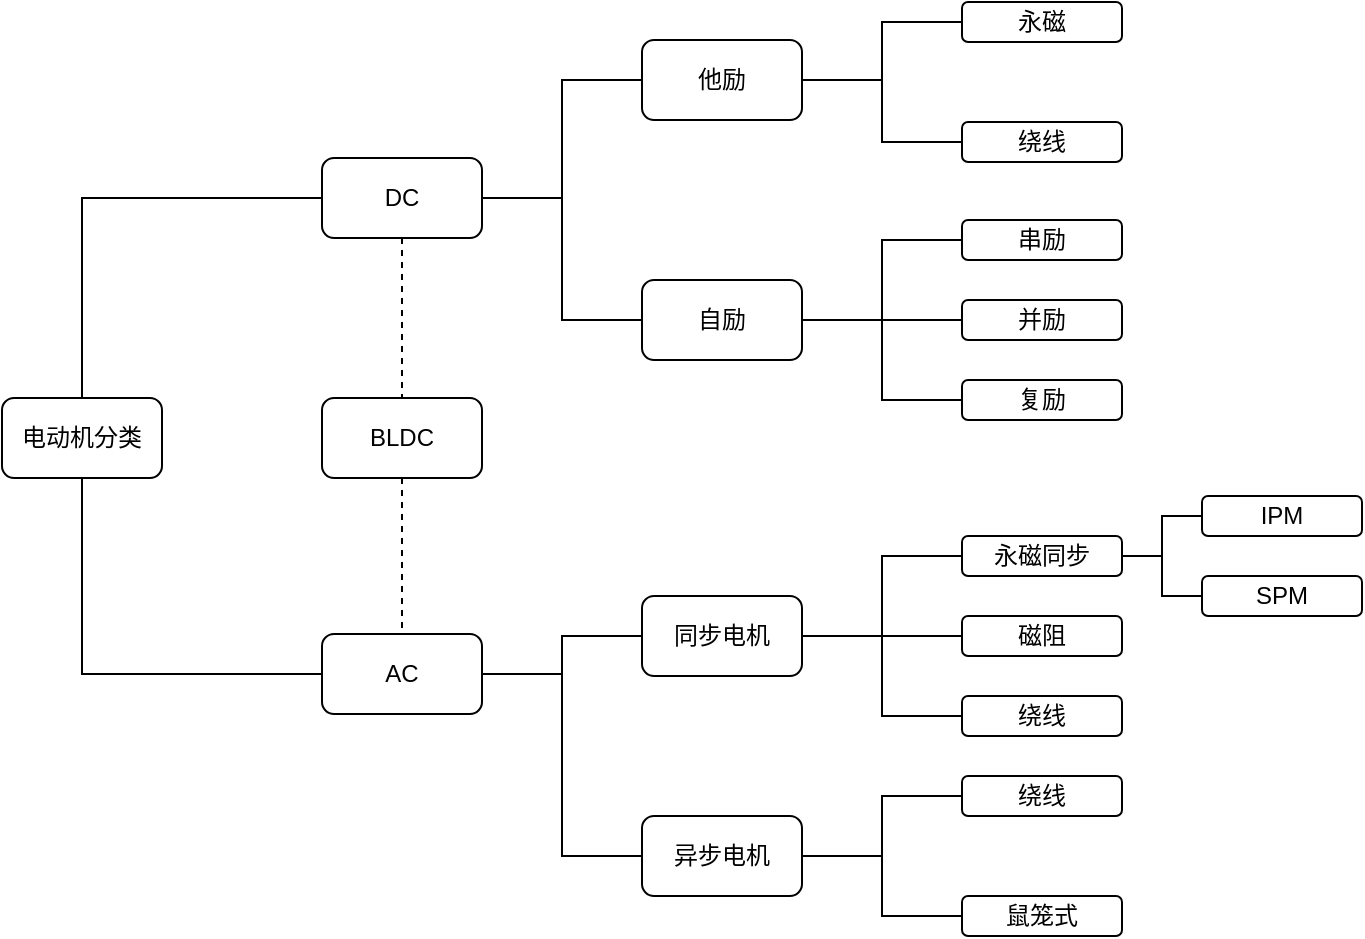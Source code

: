 <mxfile version="24.7.17">
  <diagram name="第 1 页" id="QuG7LC7sdRnxYOh98Q5U">
    <mxGraphModel dx="954" dy="558" grid="1" gridSize="10" guides="1" tooltips="1" connect="1" arrows="1" fold="1" page="1" pageScale="1" pageWidth="1169" pageHeight="827" math="0" shadow="0">
      <root>
        <mxCell id="0" />
        <mxCell id="1" parent="0" />
        <mxCell id="OboERP0wbvoQKZKiwpHj-9" style="edgeStyle=orthogonalEdgeStyle;rounded=0;orthogonalLoop=1;jettySize=auto;html=1;exitX=0.5;exitY=1;exitDx=0;exitDy=0;entryX=0;entryY=0.5;entryDx=0;entryDy=0;endArrow=none;endFill=0;" edge="1" parent="1" source="OboERP0wbvoQKZKiwpHj-1" target="OboERP0wbvoQKZKiwpHj-7">
          <mxGeometry relative="1" as="geometry" />
        </mxCell>
        <mxCell id="OboERP0wbvoQKZKiwpHj-10" style="edgeStyle=orthogonalEdgeStyle;rounded=0;orthogonalLoop=1;jettySize=auto;html=1;exitX=0.5;exitY=0;exitDx=0;exitDy=0;entryX=0;entryY=0.5;entryDx=0;entryDy=0;endArrow=none;endFill=0;" edge="1" parent="1" source="OboERP0wbvoQKZKiwpHj-1" target="OboERP0wbvoQKZKiwpHj-8">
          <mxGeometry relative="1" as="geometry" />
        </mxCell>
        <mxCell id="OboERP0wbvoQKZKiwpHj-1" value="电动机分类" style="rounded=1;whiteSpace=wrap;html=1;" vertex="1" parent="1">
          <mxGeometry x="240" y="280" width="80" height="40" as="geometry" />
        </mxCell>
        <mxCell id="OboERP0wbvoQKZKiwpHj-50" style="edgeStyle=orthogonalEdgeStyle;rounded=0;orthogonalLoop=1;jettySize=auto;html=1;exitX=0.5;exitY=1;exitDx=0;exitDy=0;entryX=0.5;entryY=0;entryDx=0;entryDy=0;endArrow=none;endFill=0;dashed=1;" edge="1" parent="1" source="OboERP0wbvoQKZKiwpHj-4" target="OboERP0wbvoQKZKiwpHj-7">
          <mxGeometry relative="1" as="geometry" />
        </mxCell>
        <mxCell id="OboERP0wbvoQKZKiwpHj-4" value="BLDC" style="rounded=1;whiteSpace=wrap;html=1;" vertex="1" parent="1">
          <mxGeometry x="400" y="280" width="80" height="40" as="geometry" />
        </mxCell>
        <mxCell id="OboERP0wbvoQKZKiwpHj-32" style="edgeStyle=orthogonalEdgeStyle;rounded=0;orthogonalLoop=1;jettySize=auto;html=1;exitX=1;exitY=0.5;exitDx=0;exitDy=0;entryX=0;entryY=0.5;entryDx=0;entryDy=0;endArrow=none;endFill=0;" edge="1" parent="1" source="OboERP0wbvoQKZKiwpHj-7" target="OboERP0wbvoQKZKiwpHj-30">
          <mxGeometry relative="1" as="geometry" />
        </mxCell>
        <mxCell id="OboERP0wbvoQKZKiwpHj-33" style="edgeStyle=orthogonalEdgeStyle;rounded=0;orthogonalLoop=1;jettySize=auto;html=1;exitX=1;exitY=0.5;exitDx=0;exitDy=0;entryX=0;entryY=0.5;entryDx=0;entryDy=0;endArrow=none;endFill=0;" edge="1" parent="1" source="OboERP0wbvoQKZKiwpHj-7" target="OboERP0wbvoQKZKiwpHj-31">
          <mxGeometry relative="1" as="geometry" />
        </mxCell>
        <mxCell id="OboERP0wbvoQKZKiwpHj-7" value="AC" style="rounded=1;whiteSpace=wrap;html=1;" vertex="1" parent="1">
          <mxGeometry x="400" y="398" width="80" height="40" as="geometry" />
        </mxCell>
        <mxCell id="OboERP0wbvoQKZKiwpHj-12" style="edgeStyle=orthogonalEdgeStyle;rounded=0;orthogonalLoop=1;jettySize=auto;html=1;exitX=1;exitY=0.5;exitDx=0;exitDy=0;entryX=0;entryY=0.5;entryDx=0;entryDy=0;endArrow=none;endFill=0;" edge="1" parent="1" source="OboERP0wbvoQKZKiwpHj-8" target="OboERP0wbvoQKZKiwpHj-11">
          <mxGeometry relative="1" as="geometry" />
        </mxCell>
        <mxCell id="OboERP0wbvoQKZKiwpHj-15" style="edgeStyle=orthogonalEdgeStyle;rounded=0;orthogonalLoop=1;jettySize=auto;html=1;exitX=1;exitY=0.5;exitDx=0;exitDy=0;entryX=0;entryY=0.5;entryDx=0;entryDy=0;endArrow=none;endFill=0;" edge="1" parent="1" source="OboERP0wbvoQKZKiwpHj-8" target="OboERP0wbvoQKZKiwpHj-13">
          <mxGeometry relative="1" as="geometry" />
        </mxCell>
        <mxCell id="OboERP0wbvoQKZKiwpHj-49" style="edgeStyle=orthogonalEdgeStyle;rounded=0;orthogonalLoop=1;jettySize=auto;html=1;exitX=0.5;exitY=1;exitDx=0;exitDy=0;entryX=0.5;entryY=0;entryDx=0;entryDy=0;endArrow=none;endFill=0;dashed=1;" edge="1" parent="1" source="OboERP0wbvoQKZKiwpHj-8" target="OboERP0wbvoQKZKiwpHj-4">
          <mxGeometry relative="1" as="geometry" />
        </mxCell>
        <mxCell id="OboERP0wbvoQKZKiwpHj-8" value="DC" style="rounded=1;whiteSpace=wrap;html=1;" vertex="1" parent="1">
          <mxGeometry x="400" y="160" width="80" height="40" as="geometry" />
        </mxCell>
        <mxCell id="OboERP0wbvoQKZKiwpHj-21" style="edgeStyle=orthogonalEdgeStyle;rounded=0;orthogonalLoop=1;jettySize=auto;html=1;exitX=1;exitY=0.5;exitDx=0;exitDy=0;entryX=0;entryY=0.5;entryDx=0;entryDy=0;endArrow=none;endFill=0;" edge="1" parent="1" source="OboERP0wbvoQKZKiwpHj-11" target="OboERP0wbvoQKZKiwpHj-16">
          <mxGeometry relative="1" as="geometry" />
        </mxCell>
        <mxCell id="OboERP0wbvoQKZKiwpHj-22" style="edgeStyle=orthogonalEdgeStyle;rounded=0;orthogonalLoop=1;jettySize=auto;html=1;exitX=1;exitY=0.5;exitDx=0;exitDy=0;entryX=0;entryY=0.5;entryDx=0;entryDy=0;endArrow=none;endFill=0;" edge="1" parent="1" source="OboERP0wbvoQKZKiwpHj-11" target="OboERP0wbvoQKZKiwpHj-17">
          <mxGeometry relative="1" as="geometry" />
        </mxCell>
        <mxCell id="OboERP0wbvoQKZKiwpHj-11" value="他励" style="rounded=1;whiteSpace=wrap;html=1;" vertex="1" parent="1">
          <mxGeometry x="560" y="101" width="80" height="40" as="geometry" />
        </mxCell>
        <mxCell id="OboERP0wbvoQKZKiwpHj-27" style="edgeStyle=orthogonalEdgeStyle;rounded=0;orthogonalLoop=1;jettySize=auto;html=1;exitX=1;exitY=0.5;exitDx=0;exitDy=0;entryX=0;entryY=0.5;entryDx=0;entryDy=0;endArrow=none;endFill=0;" edge="1" parent="1" source="OboERP0wbvoQKZKiwpHj-13" target="OboERP0wbvoQKZKiwpHj-23">
          <mxGeometry relative="1" as="geometry" />
        </mxCell>
        <mxCell id="OboERP0wbvoQKZKiwpHj-28" style="edgeStyle=orthogonalEdgeStyle;rounded=0;orthogonalLoop=1;jettySize=auto;html=1;exitX=1;exitY=0.5;exitDx=0;exitDy=0;entryX=0;entryY=0.5;entryDx=0;entryDy=0;endArrow=none;endFill=0;" edge="1" parent="1" source="OboERP0wbvoQKZKiwpHj-13" target="OboERP0wbvoQKZKiwpHj-24">
          <mxGeometry relative="1" as="geometry" />
        </mxCell>
        <mxCell id="OboERP0wbvoQKZKiwpHj-29" style="edgeStyle=orthogonalEdgeStyle;rounded=0;orthogonalLoop=1;jettySize=auto;html=1;exitX=1;exitY=0.5;exitDx=0;exitDy=0;entryX=0;entryY=0.5;entryDx=0;entryDy=0;endArrow=none;endFill=0;" edge="1" parent="1" source="OboERP0wbvoQKZKiwpHj-13" target="OboERP0wbvoQKZKiwpHj-25">
          <mxGeometry relative="1" as="geometry" />
        </mxCell>
        <mxCell id="OboERP0wbvoQKZKiwpHj-13" value="自励" style="rounded=1;whiteSpace=wrap;html=1;" vertex="1" parent="1">
          <mxGeometry x="560" y="221" width="80" height="40" as="geometry" />
        </mxCell>
        <mxCell id="OboERP0wbvoQKZKiwpHj-16" value="永磁" style="rounded=1;whiteSpace=wrap;html=1;" vertex="1" parent="1">
          <mxGeometry x="720" y="82" width="80" height="20" as="geometry" />
        </mxCell>
        <mxCell id="OboERP0wbvoQKZKiwpHj-17" value="绕线" style="rounded=1;whiteSpace=wrap;html=1;" vertex="1" parent="1">
          <mxGeometry x="720" y="142" width="80" height="20" as="geometry" />
        </mxCell>
        <mxCell id="OboERP0wbvoQKZKiwpHj-23" value="串励" style="rounded=1;whiteSpace=wrap;html=1;" vertex="1" parent="1">
          <mxGeometry x="720" y="191" width="80" height="20" as="geometry" />
        </mxCell>
        <mxCell id="OboERP0wbvoQKZKiwpHj-24" value="并励" style="rounded=1;whiteSpace=wrap;html=1;" vertex="1" parent="1">
          <mxGeometry x="720" y="231" width="80" height="20" as="geometry" />
        </mxCell>
        <mxCell id="OboERP0wbvoQKZKiwpHj-25" value="复励" style="rounded=1;whiteSpace=wrap;html=1;" vertex="1" parent="1">
          <mxGeometry x="720" y="271" width="80" height="20" as="geometry" />
        </mxCell>
        <mxCell id="OboERP0wbvoQKZKiwpHj-37" style="edgeStyle=orthogonalEdgeStyle;rounded=0;orthogonalLoop=1;jettySize=auto;html=1;exitX=1;exitY=0.5;exitDx=0;exitDy=0;entryX=0;entryY=0.5;entryDx=0;entryDy=0;endArrow=none;endFill=0;" edge="1" parent="1" source="OboERP0wbvoQKZKiwpHj-30" target="OboERP0wbvoQKZKiwpHj-34">
          <mxGeometry relative="1" as="geometry" />
        </mxCell>
        <mxCell id="OboERP0wbvoQKZKiwpHj-38" style="edgeStyle=orthogonalEdgeStyle;rounded=0;orthogonalLoop=1;jettySize=auto;html=1;exitX=1;exitY=0.5;exitDx=0;exitDy=0;endArrow=none;endFill=0;" edge="1" parent="1" source="OboERP0wbvoQKZKiwpHj-30" target="OboERP0wbvoQKZKiwpHj-35">
          <mxGeometry relative="1" as="geometry" />
        </mxCell>
        <mxCell id="OboERP0wbvoQKZKiwpHj-39" style="edgeStyle=orthogonalEdgeStyle;rounded=0;orthogonalLoop=1;jettySize=auto;html=1;exitX=1;exitY=0.5;exitDx=0;exitDy=0;entryX=0;entryY=0.5;entryDx=0;entryDy=0;endArrow=none;endFill=0;" edge="1" parent="1" source="OboERP0wbvoQKZKiwpHj-30" target="OboERP0wbvoQKZKiwpHj-36">
          <mxGeometry relative="1" as="geometry" />
        </mxCell>
        <mxCell id="OboERP0wbvoQKZKiwpHj-30" value="同步电机" style="rounded=1;whiteSpace=wrap;html=1;" vertex="1" parent="1">
          <mxGeometry x="560" y="379" width="80" height="40" as="geometry" />
        </mxCell>
        <mxCell id="OboERP0wbvoQKZKiwpHj-42" style="edgeStyle=orthogonalEdgeStyle;rounded=0;orthogonalLoop=1;jettySize=auto;html=1;exitX=1;exitY=0.5;exitDx=0;exitDy=0;entryX=0;entryY=0.5;entryDx=0;entryDy=0;endArrow=none;endFill=0;" edge="1" parent="1" source="OboERP0wbvoQKZKiwpHj-31" target="OboERP0wbvoQKZKiwpHj-40">
          <mxGeometry relative="1" as="geometry" />
        </mxCell>
        <mxCell id="OboERP0wbvoQKZKiwpHj-43" style="edgeStyle=orthogonalEdgeStyle;rounded=0;orthogonalLoop=1;jettySize=auto;html=1;exitX=1;exitY=0.5;exitDx=0;exitDy=0;entryX=0;entryY=0.5;entryDx=0;entryDy=0;endArrow=none;endFill=0;" edge="1" parent="1" source="OboERP0wbvoQKZKiwpHj-31" target="OboERP0wbvoQKZKiwpHj-41">
          <mxGeometry relative="1" as="geometry" />
        </mxCell>
        <mxCell id="OboERP0wbvoQKZKiwpHj-31" value="异步电机" style="rounded=1;whiteSpace=wrap;html=1;" vertex="1" parent="1">
          <mxGeometry x="560" y="489" width="80" height="40" as="geometry" />
        </mxCell>
        <mxCell id="OboERP0wbvoQKZKiwpHj-47" style="edgeStyle=orthogonalEdgeStyle;rounded=0;orthogonalLoop=1;jettySize=auto;html=1;exitX=1;exitY=0.5;exitDx=0;exitDy=0;entryX=0;entryY=0.5;entryDx=0;entryDy=0;endArrow=none;endFill=0;" edge="1" parent="1" source="OboERP0wbvoQKZKiwpHj-34" target="OboERP0wbvoQKZKiwpHj-44">
          <mxGeometry relative="1" as="geometry" />
        </mxCell>
        <mxCell id="OboERP0wbvoQKZKiwpHj-48" style="edgeStyle=orthogonalEdgeStyle;rounded=0;orthogonalLoop=1;jettySize=auto;html=1;exitX=1;exitY=0.5;exitDx=0;exitDy=0;entryX=0;entryY=0.5;entryDx=0;entryDy=0;endArrow=none;endFill=0;" edge="1" parent="1" source="OboERP0wbvoQKZKiwpHj-34" target="OboERP0wbvoQKZKiwpHj-45">
          <mxGeometry relative="1" as="geometry" />
        </mxCell>
        <mxCell id="OboERP0wbvoQKZKiwpHj-34" value="永磁同步" style="rounded=1;whiteSpace=wrap;html=1;" vertex="1" parent="1">
          <mxGeometry x="720" y="349" width="80" height="20" as="geometry" />
        </mxCell>
        <mxCell id="OboERP0wbvoQKZKiwpHj-35" value="磁阻" style="rounded=1;whiteSpace=wrap;html=1;" vertex="1" parent="1">
          <mxGeometry x="720" y="389" width="80" height="20" as="geometry" />
        </mxCell>
        <mxCell id="OboERP0wbvoQKZKiwpHj-36" value="绕线" style="rounded=1;whiteSpace=wrap;html=1;" vertex="1" parent="1">
          <mxGeometry x="720" y="429" width="80" height="20" as="geometry" />
        </mxCell>
        <mxCell id="OboERP0wbvoQKZKiwpHj-40" value="绕线" style="rounded=1;whiteSpace=wrap;html=1;" vertex="1" parent="1">
          <mxGeometry x="720" y="469" width="80" height="20" as="geometry" />
        </mxCell>
        <mxCell id="OboERP0wbvoQKZKiwpHj-41" value="鼠笼式" style="rounded=1;whiteSpace=wrap;html=1;" vertex="1" parent="1">
          <mxGeometry x="720" y="529" width="80" height="20" as="geometry" />
        </mxCell>
        <mxCell id="OboERP0wbvoQKZKiwpHj-44" value="IPM" style="rounded=1;whiteSpace=wrap;html=1;" vertex="1" parent="1">
          <mxGeometry x="840" y="329" width="80" height="20" as="geometry" />
        </mxCell>
        <mxCell id="OboERP0wbvoQKZKiwpHj-45" value="SPM" style="rounded=1;whiteSpace=wrap;html=1;" vertex="1" parent="1">
          <mxGeometry x="840" y="369" width="80" height="20" as="geometry" />
        </mxCell>
      </root>
    </mxGraphModel>
  </diagram>
</mxfile>
